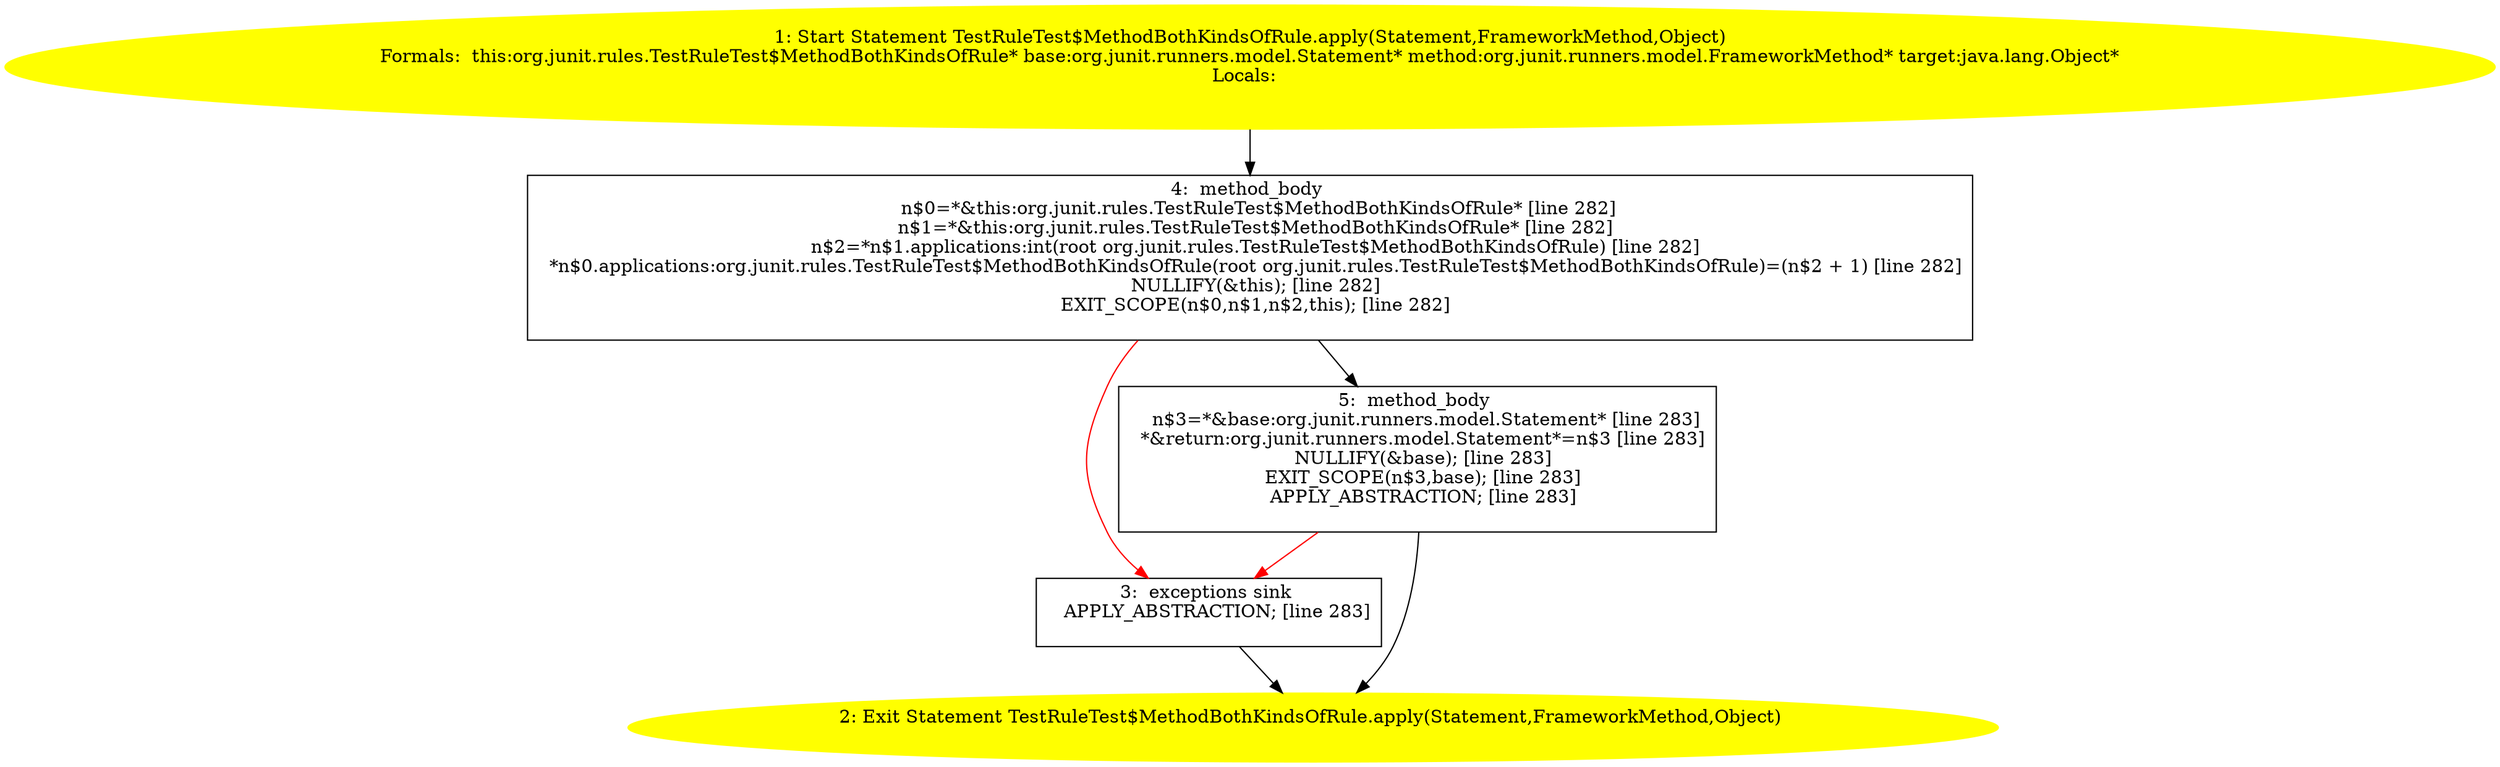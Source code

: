 /* @generated */
digraph cfg {
"org.junit.rules.TestRuleTest$MethodBothKindsOfRule.apply(org.junit.runners.model.Statement,org.junit.8a92c93c3739af88bff0e2c168f7e51a_1" [label="1: Start Statement TestRuleTest$MethodBothKindsOfRule.apply(Statement,FrameworkMethod,Object)\nFormals:  this:org.junit.rules.TestRuleTest$MethodBothKindsOfRule* base:org.junit.runners.model.Statement* method:org.junit.runners.model.FrameworkMethod* target:java.lang.Object*\nLocals:  \n  " color=yellow style=filled]
	

	 "org.junit.rules.TestRuleTest$MethodBothKindsOfRule.apply(org.junit.runners.model.Statement,org.junit.8a92c93c3739af88bff0e2c168f7e51a_1" -> "org.junit.rules.TestRuleTest$MethodBothKindsOfRule.apply(org.junit.runners.model.Statement,org.junit.8a92c93c3739af88bff0e2c168f7e51a_4" ;
"org.junit.rules.TestRuleTest$MethodBothKindsOfRule.apply(org.junit.runners.model.Statement,org.junit.8a92c93c3739af88bff0e2c168f7e51a_2" [label="2: Exit Statement TestRuleTest$MethodBothKindsOfRule.apply(Statement,FrameworkMethod,Object) \n  " color=yellow style=filled]
	

"org.junit.rules.TestRuleTest$MethodBothKindsOfRule.apply(org.junit.runners.model.Statement,org.junit.8a92c93c3739af88bff0e2c168f7e51a_3" [label="3:  exceptions sink \n   APPLY_ABSTRACTION; [line 283]\n " shape="box"]
	

	 "org.junit.rules.TestRuleTest$MethodBothKindsOfRule.apply(org.junit.runners.model.Statement,org.junit.8a92c93c3739af88bff0e2c168f7e51a_3" -> "org.junit.rules.TestRuleTest$MethodBothKindsOfRule.apply(org.junit.runners.model.Statement,org.junit.8a92c93c3739af88bff0e2c168f7e51a_2" ;
"org.junit.rules.TestRuleTest$MethodBothKindsOfRule.apply(org.junit.runners.model.Statement,org.junit.8a92c93c3739af88bff0e2c168f7e51a_4" [label="4:  method_body \n   n$0=*&this:org.junit.rules.TestRuleTest$MethodBothKindsOfRule* [line 282]\n  n$1=*&this:org.junit.rules.TestRuleTest$MethodBothKindsOfRule* [line 282]\n  n$2=*n$1.applications:int(root org.junit.rules.TestRuleTest$MethodBothKindsOfRule) [line 282]\n  *n$0.applications:org.junit.rules.TestRuleTest$MethodBothKindsOfRule(root org.junit.rules.TestRuleTest$MethodBothKindsOfRule)=(n$2 + 1) [line 282]\n  NULLIFY(&this); [line 282]\n  EXIT_SCOPE(n$0,n$1,n$2,this); [line 282]\n " shape="box"]
	

	 "org.junit.rules.TestRuleTest$MethodBothKindsOfRule.apply(org.junit.runners.model.Statement,org.junit.8a92c93c3739af88bff0e2c168f7e51a_4" -> "org.junit.rules.TestRuleTest$MethodBothKindsOfRule.apply(org.junit.runners.model.Statement,org.junit.8a92c93c3739af88bff0e2c168f7e51a_5" ;
	 "org.junit.rules.TestRuleTest$MethodBothKindsOfRule.apply(org.junit.runners.model.Statement,org.junit.8a92c93c3739af88bff0e2c168f7e51a_4" -> "org.junit.rules.TestRuleTest$MethodBothKindsOfRule.apply(org.junit.runners.model.Statement,org.junit.8a92c93c3739af88bff0e2c168f7e51a_3" [color="red" ];
"org.junit.rules.TestRuleTest$MethodBothKindsOfRule.apply(org.junit.runners.model.Statement,org.junit.8a92c93c3739af88bff0e2c168f7e51a_5" [label="5:  method_body \n   n$3=*&base:org.junit.runners.model.Statement* [line 283]\n  *&return:org.junit.runners.model.Statement*=n$3 [line 283]\n  NULLIFY(&base); [line 283]\n  EXIT_SCOPE(n$3,base); [line 283]\n  APPLY_ABSTRACTION; [line 283]\n " shape="box"]
	

	 "org.junit.rules.TestRuleTest$MethodBothKindsOfRule.apply(org.junit.runners.model.Statement,org.junit.8a92c93c3739af88bff0e2c168f7e51a_5" -> "org.junit.rules.TestRuleTest$MethodBothKindsOfRule.apply(org.junit.runners.model.Statement,org.junit.8a92c93c3739af88bff0e2c168f7e51a_2" ;
	 "org.junit.rules.TestRuleTest$MethodBothKindsOfRule.apply(org.junit.runners.model.Statement,org.junit.8a92c93c3739af88bff0e2c168f7e51a_5" -> "org.junit.rules.TestRuleTest$MethodBothKindsOfRule.apply(org.junit.runners.model.Statement,org.junit.8a92c93c3739af88bff0e2c168f7e51a_3" [color="red" ];
}
